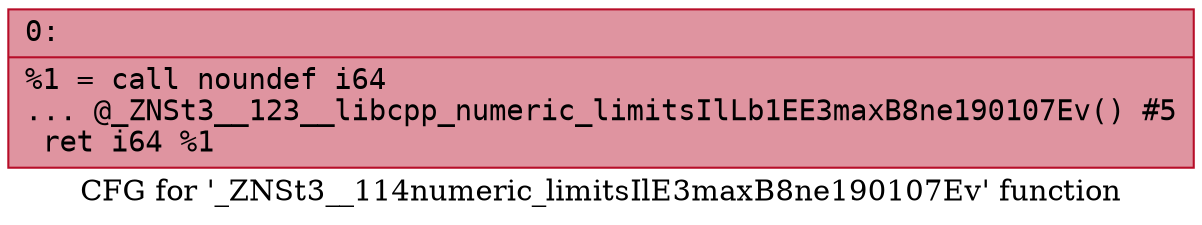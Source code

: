 digraph "CFG for '_ZNSt3__114numeric_limitsIlE3maxB8ne190107Ev' function" {
	label="CFG for '_ZNSt3__114numeric_limitsIlE3maxB8ne190107Ev' function";

	Node0x600000d3dd60 [shape=record,color="#b70d28ff", style=filled, fillcolor="#b70d2870" fontname="Courier",label="{0:\l|  %1 = call noundef i64\l... @_ZNSt3__123__libcpp_numeric_limitsIlLb1EE3maxB8ne190107Ev() #5\l  ret i64 %1\l}"];
}

